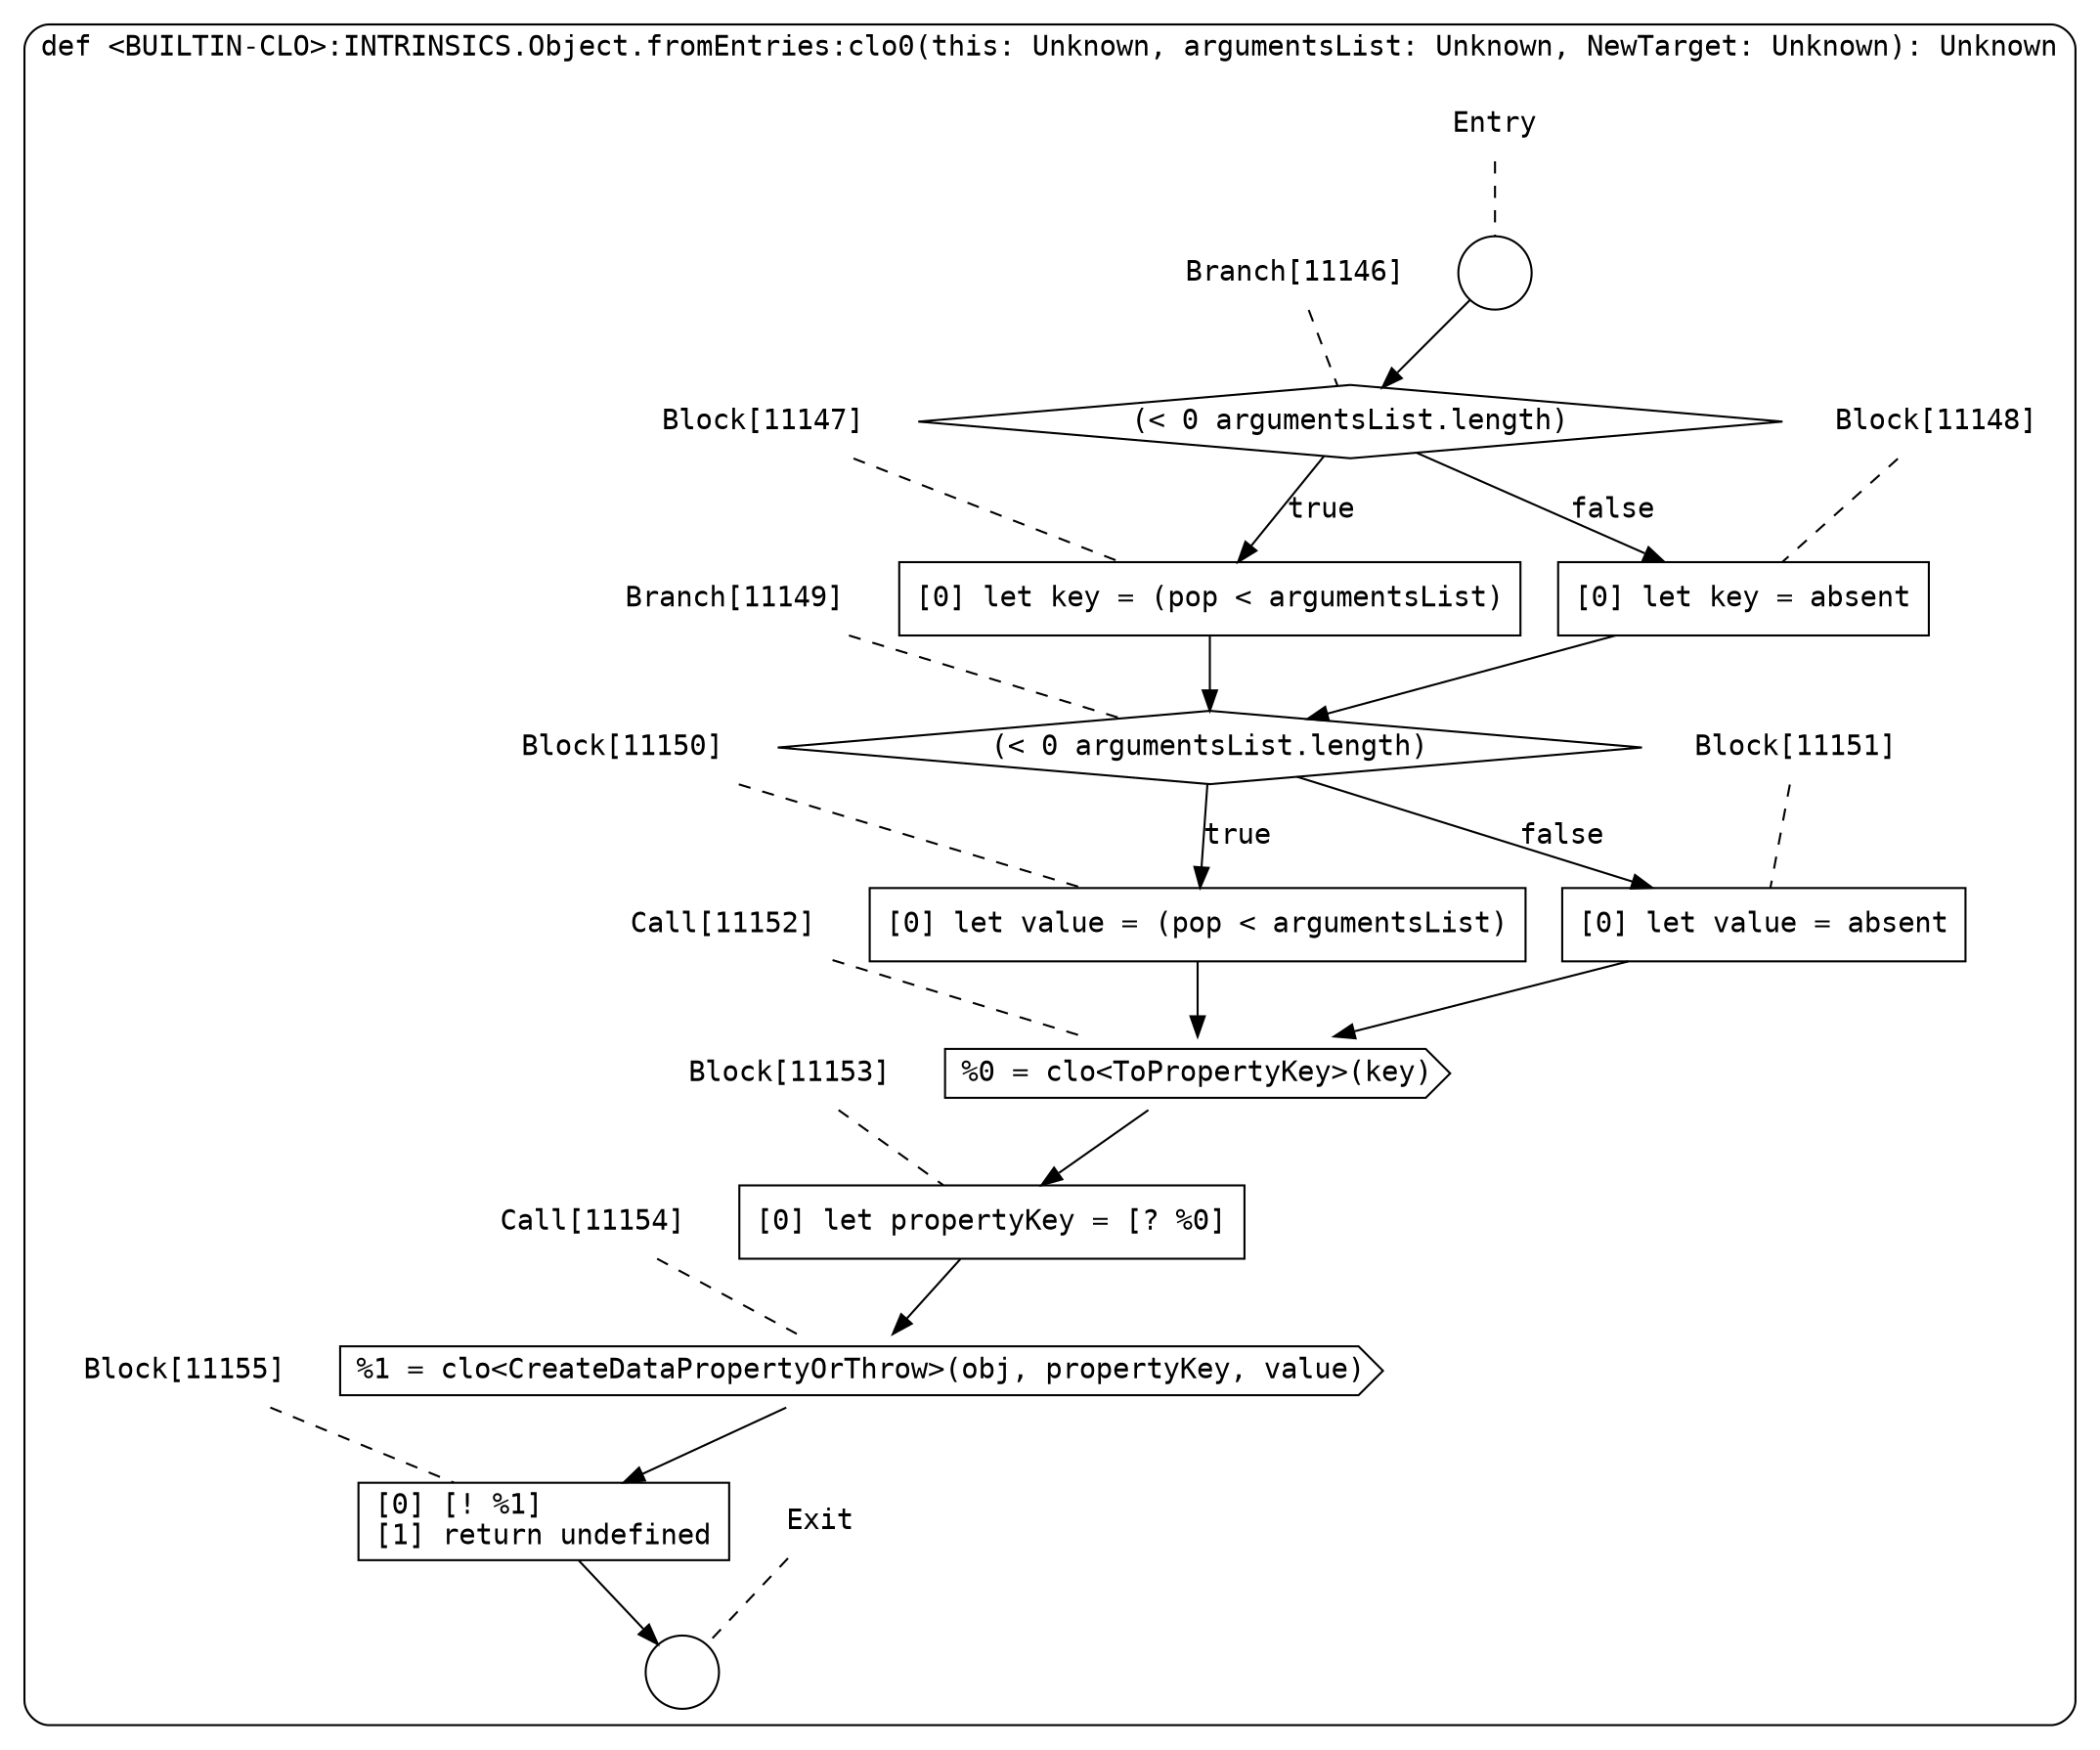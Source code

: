 digraph {
  graph [fontname = "Consolas"]
  node [fontname = "Consolas"]
  edge [fontname = "Consolas"]
  subgraph cluster2003 {
    label = "def <BUILTIN-CLO>:INTRINSICS.Object.fromEntries:clo0(this: Unknown, argumentsList: Unknown, NewTarget: Unknown): Unknown"
    style = rounded
    cluster2003_entry_name [shape=none, label=<<font color="black">Entry</font>>]
    cluster2003_entry_name -> cluster2003_entry [arrowhead=none, color="black", style=dashed]
    cluster2003_entry [shape=circle label=" " color="black" fillcolor="white" style=filled]
    cluster2003_entry -> node11146 [color="black"]
    cluster2003_exit_name [shape=none, label=<<font color="black">Exit</font>>]
    cluster2003_exit_name -> cluster2003_exit [arrowhead=none, color="black", style=dashed]
    cluster2003_exit [shape=circle label=" " color="black" fillcolor="white" style=filled]
    node11146_name [shape=none, label=<<font color="black">Branch[11146]</font>>]
    node11146_name -> node11146 [arrowhead=none, color="black", style=dashed]
    node11146 [shape=diamond, label=<<font color="black">(&lt; 0 argumentsList.length)</font>> color="black" fillcolor="white", style=filled]
    node11146 -> node11147 [label=<<font color="black">true</font>> color="black"]
    node11146 -> node11148 [label=<<font color="black">false</font>> color="black"]
    node11147_name [shape=none, label=<<font color="black">Block[11147]</font>>]
    node11147_name -> node11147 [arrowhead=none, color="black", style=dashed]
    node11147 [shape=box, label=<<font color="black">[0] let key = (pop &lt; argumentsList)<BR ALIGN="LEFT"/></font>> color="black" fillcolor="white", style=filled]
    node11147 -> node11149 [color="black"]
    node11148_name [shape=none, label=<<font color="black">Block[11148]</font>>]
    node11148_name -> node11148 [arrowhead=none, color="black", style=dashed]
    node11148 [shape=box, label=<<font color="black">[0] let key = absent<BR ALIGN="LEFT"/></font>> color="black" fillcolor="white", style=filled]
    node11148 -> node11149 [color="black"]
    node11149_name [shape=none, label=<<font color="black">Branch[11149]</font>>]
    node11149_name -> node11149 [arrowhead=none, color="black", style=dashed]
    node11149 [shape=diamond, label=<<font color="black">(&lt; 0 argumentsList.length)</font>> color="black" fillcolor="white", style=filled]
    node11149 -> node11150 [label=<<font color="black">true</font>> color="black"]
    node11149 -> node11151 [label=<<font color="black">false</font>> color="black"]
    node11150_name [shape=none, label=<<font color="black">Block[11150]</font>>]
    node11150_name -> node11150 [arrowhead=none, color="black", style=dashed]
    node11150 [shape=box, label=<<font color="black">[0] let value = (pop &lt; argumentsList)<BR ALIGN="LEFT"/></font>> color="black" fillcolor="white", style=filled]
    node11150 -> node11152 [color="black"]
    node11151_name [shape=none, label=<<font color="black">Block[11151]</font>>]
    node11151_name -> node11151 [arrowhead=none, color="black", style=dashed]
    node11151 [shape=box, label=<<font color="black">[0] let value = absent<BR ALIGN="LEFT"/></font>> color="black" fillcolor="white", style=filled]
    node11151 -> node11152 [color="black"]
    node11152_name [shape=none, label=<<font color="black">Call[11152]</font>>]
    node11152_name -> node11152 [arrowhead=none, color="black", style=dashed]
    node11152 [shape=cds, label=<<font color="black">%0 = clo&lt;ToPropertyKey&gt;(key)</font>> color="black" fillcolor="white", style=filled]
    node11152 -> node11153 [color="black"]
    node11153_name [shape=none, label=<<font color="black">Block[11153]</font>>]
    node11153_name -> node11153 [arrowhead=none, color="black", style=dashed]
    node11153 [shape=box, label=<<font color="black">[0] let propertyKey = [? %0]<BR ALIGN="LEFT"/></font>> color="black" fillcolor="white", style=filled]
    node11153 -> node11154 [color="black"]
    node11154_name [shape=none, label=<<font color="black">Call[11154]</font>>]
    node11154_name -> node11154 [arrowhead=none, color="black", style=dashed]
    node11154 [shape=cds, label=<<font color="black">%1 = clo&lt;CreateDataPropertyOrThrow&gt;(obj, propertyKey, value)</font>> color="black" fillcolor="white", style=filled]
    node11154 -> node11155 [color="black"]
    node11155_name [shape=none, label=<<font color="black">Block[11155]</font>>]
    node11155_name -> node11155 [arrowhead=none, color="black", style=dashed]
    node11155 [shape=box, label=<<font color="black">[0] [! %1]<BR ALIGN="LEFT"/>[1] return undefined<BR ALIGN="LEFT"/></font>> color="black" fillcolor="white", style=filled]
    node11155 -> cluster2003_exit [color="black"]
  }
}